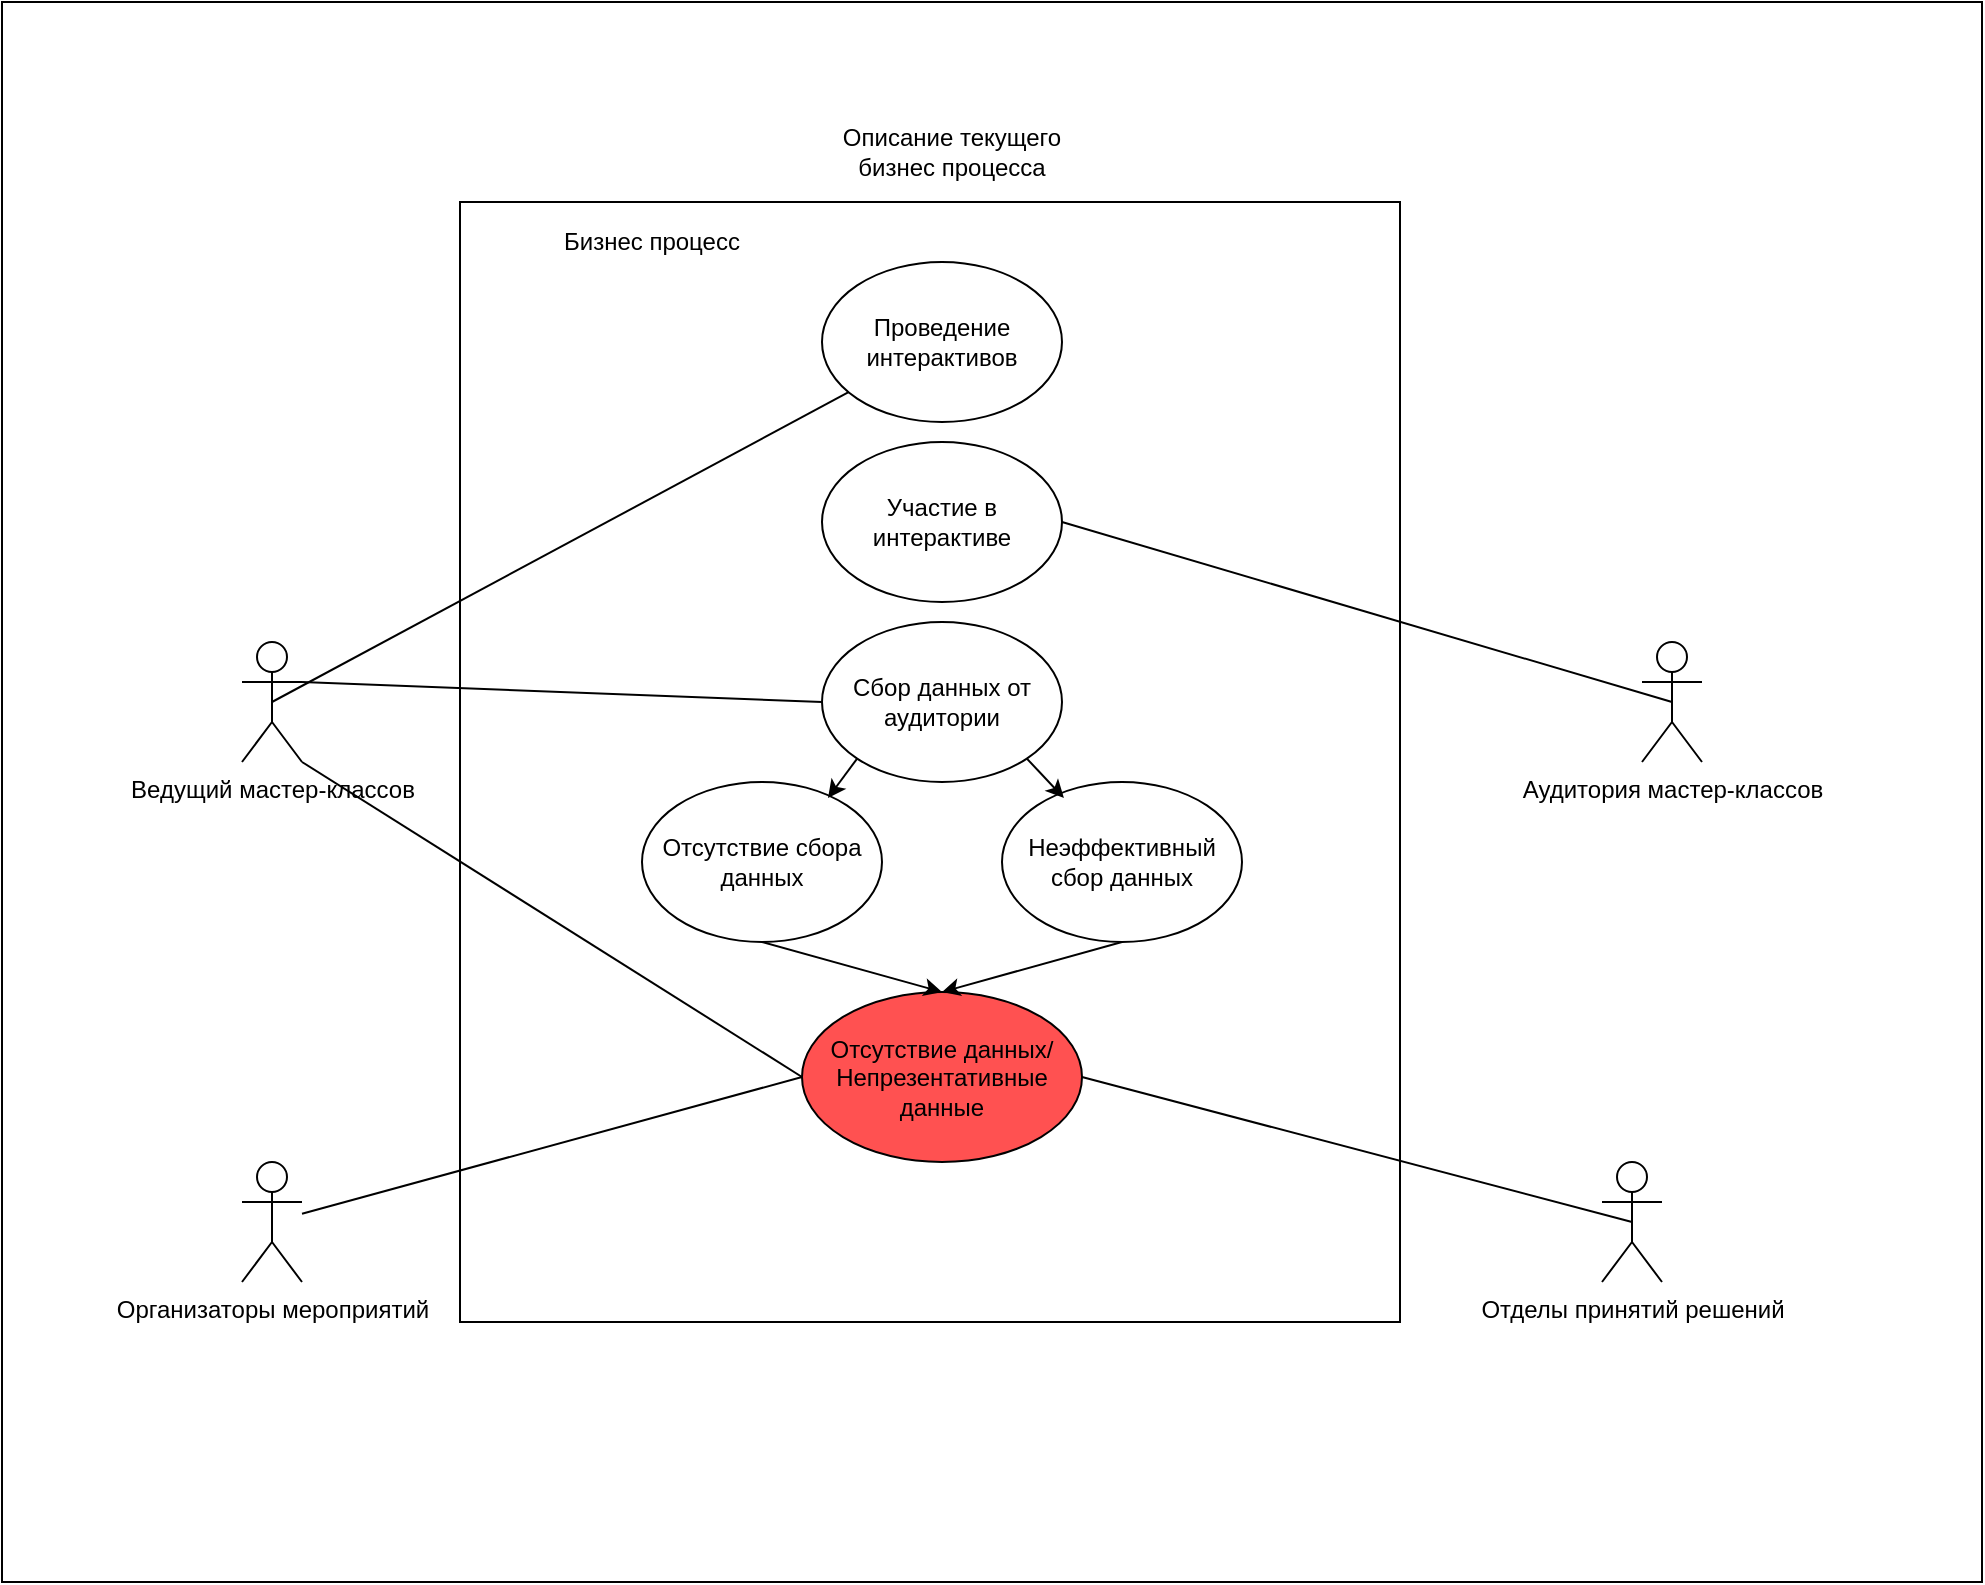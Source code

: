 <mxfile version="26.2.6">
  <diagram name="Страница — 1" id="g3jaFhepwWC_fLxdilnd">
    <mxGraphModel dx="1893" dy="1072" grid="1" gridSize="10" guides="1" tooltips="1" connect="1" arrows="1" fold="1" page="1" pageScale="1" pageWidth="827" pageHeight="1169" math="0" shadow="0">
      <root>
        <mxCell id="0" />
        <mxCell id="1" parent="0" />
        <mxCell id="V6rCQQX0uQh7xSVh1jad-47" value="" style="rounded=0;whiteSpace=wrap;html=1;" vertex="1" parent="1">
          <mxGeometry x="-50" y="20" width="990" height="790" as="geometry" />
        </mxCell>
        <mxCell id="V6rCQQX0uQh7xSVh1jad-48" value="" style="rounded=1;whiteSpace=wrap;html=1;" vertex="1" parent="1">
          <mxGeometry x="480" y="520" width="120" height="60" as="geometry" />
        </mxCell>
        <mxCell id="V6rCQQX0uQh7xSVh1jad-1" value="Ведущий мастер-классов" style="shape=umlActor;verticalLabelPosition=bottom;verticalAlign=top;html=1;outlineConnect=0;" vertex="1" parent="1">
          <mxGeometry x="70" y="340" width="30" height="60" as="geometry" />
        </mxCell>
        <mxCell id="V6rCQQX0uQh7xSVh1jad-2" value="Аудитория мастер-классов" style="shape=umlActor;verticalLabelPosition=bottom;verticalAlign=top;html=1;outlineConnect=0;" vertex="1" parent="1">
          <mxGeometry x="770" y="340" width="30" height="60" as="geometry" />
        </mxCell>
        <mxCell id="V6rCQQX0uQh7xSVh1jad-3" value="" style="rounded=0;whiteSpace=wrap;html=1;" vertex="1" parent="1">
          <mxGeometry x="179" y="120" width="470" height="560" as="geometry" />
        </mxCell>
        <mxCell id="V6rCQQX0uQh7xSVh1jad-4" value="Проведение интерактивов" style="ellipse;whiteSpace=wrap;html=1;" vertex="1" parent="1">
          <mxGeometry x="360" y="150" width="120" height="80" as="geometry" />
        </mxCell>
        <mxCell id="V6rCQQX0uQh7xSVh1jad-5" value="Участие в интерактиве" style="ellipse;whiteSpace=wrap;html=1;" vertex="1" parent="1">
          <mxGeometry x="360" y="240" width="120" height="80" as="geometry" />
        </mxCell>
        <mxCell id="V6rCQQX0uQh7xSVh1jad-7" value="Организаторы мероприятий" style="shape=umlActor;verticalLabelPosition=bottom;verticalAlign=top;html=1;outlineConnect=0;" vertex="1" parent="1">
          <mxGeometry x="70" y="600" width="30" height="60" as="geometry" />
        </mxCell>
        <mxCell id="V6rCQQX0uQh7xSVh1jad-8" value="Отделы принятий решений" style="shape=umlActor;verticalLabelPosition=bottom;verticalAlign=top;html=1;outlineConnect=0;" vertex="1" parent="1">
          <mxGeometry x="750" y="600" width="30" height="60" as="geometry" />
        </mxCell>
        <mxCell id="V6rCQQX0uQh7xSVh1jad-17" value="Описание текущего бизнес процесса" style="text;html=1;align=center;verticalAlign=middle;whiteSpace=wrap;rounded=0;" vertex="1" parent="1">
          <mxGeometry x="350" y="80" width="150" height="30" as="geometry" />
        </mxCell>
        <mxCell id="V6rCQQX0uQh7xSVh1jad-19" value="Бизнес процесс" style="text;html=1;align=center;verticalAlign=middle;whiteSpace=wrap;rounded=0;" vertex="1" parent="1">
          <mxGeometry x="220" y="130" width="110" height="20" as="geometry" />
        </mxCell>
        <mxCell id="V6rCQQX0uQh7xSVh1jad-21" value="Сбор данных от аудитории" style="ellipse;whiteSpace=wrap;html=1;" vertex="1" parent="1">
          <mxGeometry x="360" y="330" width="120" height="80" as="geometry" />
        </mxCell>
        <mxCell id="V6rCQQX0uQh7xSVh1jad-23" value="Отсутствие сбора данных" style="ellipse;whiteSpace=wrap;html=1;" vertex="1" parent="1">
          <mxGeometry x="270" y="410" width="120" height="80" as="geometry" />
        </mxCell>
        <mxCell id="V6rCQQX0uQh7xSVh1jad-24" value="Неэффективный сбор данных" style="ellipse;whiteSpace=wrap;html=1;" vertex="1" parent="1">
          <mxGeometry x="450" y="410" width="120" height="80" as="geometry" />
        </mxCell>
        <mxCell id="V6rCQQX0uQh7xSVh1jad-25" value="Отсутствие данных/&lt;div&gt;Непрезентативные данные&lt;/div&gt;" style="ellipse;whiteSpace=wrap;html=1;fillColor=#FF5151;" vertex="1" parent="1">
          <mxGeometry x="350" y="515" width="140" height="85" as="geometry" />
        </mxCell>
        <mxCell id="V6rCQQX0uQh7xSVh1jad-29" value="" style="endArrow=none;html=1;rounded=0;exitX=0.5;exitY=0.5;exitDx=0;exitDy=0;exitPerimeter=0;" edge="1" parent="1" source="V6rCQQX0uQh7xSVh1jad-1" target="V6rCQQX0uQh7xSVh1jad-4">
          <mxGeometry width="50" height="50" relative="1" as="geometry">
            <mxPoint x="100" y="210" as="sourcePoint" />
            <mxPoint x="150" y="160" as="targetPoint" />
          </mxGeometry>
        </mxCell>
        <mxCell id="V6rCQQX0uQh7xSVh1jad-30" value="" style="endArrow=none;html=1;rounded=0;exitX=1;exitY=0.5;exitDx=0;exitDy=0;entryX=0.5;entryY=0.5;entryDx=0;entryDy=0;entryPerimeter=0;" edge="1" parent="1" source="V6rCQQX0uQh7xSVh1jad-5" target="V6rCQQX0uQh7xSVh1jad-2">
          <mxGeometry width="50" height="50" relative="1" as="geometry">
            <mxPoint x="710" y="250" as="sourcePoint" />
            <mxPoint x="760" y="200" as="targetPoint" />
          </mxGeometry>
        </mxCell>
        <mxCell id="V6rCQQX0uQh7xSVh1jad-32" value="" style="endArrow=none;html=1;rounded=0;entryX=0;entryY=0.5;entryDx=0;entryDy=0;exitX=1;exitY=0.333;exitDx=0;exitDy=0;exitPerimeter=0;" edge="1" parent="1" source="V6rCQQX0uQh7xSVh1jad-1" target="V6rCQQX0uQh7xSVh1jad-21">
          <mxGeometry width="50" height="50" relative="1" as="geometry">
            <mxPoint x="100" y="200" as="sourcePoint" />
            <mxPoint x="150" y="160" as="targetPoint" />
          </mxGeometry>
        </mxCell>
        <mxCell id="V6rCQQX0uQh7xSVh1jad-35" value="" style="endArrow=classic;html=1;rounded=0;exitX=0;exitY=1;exitDx=0;exitDy=0;entryX=0.775;entryY=0.1;entryDx=0;entryDy=0;entryPerimeter=0;" edge="1" parent="1" source="V6rCQQX0uQh7xSVh1jad-21" target="V6rCQQX0uQh7xSVh1jad-23">
          <mxGeometry width="50" height="50" relative="1" as="geometry">
            <mxPoint x="490" y="570" as="sourcePoint" />
            <mxPoint x="370" y="410" as="targetPoint" />
          </mxGeometry>
        </mxCell>
        <mxCell id="V6rCQQX0uQh7xSVh1jad-37" value="" style="endArrow=classic;html=1;rounded=0;exitX=1;exitY=1;exitDx=0;exitDy=0;entryX=0.258;entryY=0.1;entryDx=0;entryDy=0;entryPerimeter=0;" edge="1" parent="1" source="V6rCQQX0uQh7xSVh1jad-21" target="V6rCQQX0uQh7xSVh1jad-24">
          <mxGeometry width="50" height="50" relative="1" as="geometry">
            <mxPoint x="388" y="408" as="sourcePoint" />
            <mxPoint x="369" y="439" as="targetPoint" />
          </mxGeometry>
        </mxCell>
        <mxCell id="V6rCQQX0uQh7xSVh1jad-38" value="" style="endArrow=classic;html=1;rounded=0;exitX=0;exitY=1;exitDx=0;exitDy=0;entryX=0.5;entryY=0;entryDx=0;entryDy=0;" edge="1" parent="1" target="V6rCQQX0uQh7xSVh1jad-25">
          <mxGeometry width="50" height="50" relative="1" as="geometry">
            <mxPoint x="330" y="490" as="sourcePoint" />
            <mxPoint x="311" y="511" as="targetPoint" />
          </mxGeometry>
        </mxCell>
        <mxCell id="V6rCQQX0uQh7xSVh1jad-42" value="" style="endArrow=classic;html=1;rounded=0;exitX=0.5;exitY=1;exitDx=0;exitDy=0;entryX=0.5;entryY=0;entryDx=0;entryDy=0;" edge="1" parent="1" source="V6rCQQX0uQh7xSVh1jad-24" target="V6rCQQX0uQh7xSVh1jad-25">
          <mxGeometry width="50" height="50" relative="1" as="geometry">
            <mxPoint x="490" y="570" as="sourcePoint" />
            <mxPoint x="510" y="515" as="targetPoint" />
          </mxGeometry>
        </mxCell>
        <mxCell id="V6rCQQX0uQh7xSVh1jad-43" value="" style="endArrow=none;html=1;rounded=0;entryX=0;entryY=0.5;entryDx=0;entryDy=0;" edge="1" parent="1" source="V6rCQQX0uQh7xSVh1jad-7" target="V6rCQQX0uQh7xSVh1jad-25">
          <mxGeometry width="50" height="50" relative="1" as="geometry">
            <mxPoint x="90" y="590" as="sourcePoint" />
            <mxPoint x="140" y="540" as="targetPoint" />
          </mxGeometry>
        </mxCell>
        <mxCell id="V6rCQQX0uQh7xSVh1jad-44" value="" style="endArrow=none;html=1;rounded=0;entryX=0.5;entryY=0.5;entryDx=0;entryDy=0;entryPerimeter=0;exitX=1;exitY=0.5;exitDx=0;exitDy=0;" edge="1" parent="1" source="V6rCQQX0uQh7xSVh1jad-25" target="V6rCQQX0uQh7xSVh1jad-8">
          <mxGeometry width="50" height="50" relative="1" as="geometry">
            <mxPoint x="570" y="555" as="sourcePoint" />
            <mxPoint x="540" y="520" as="targetPoint" />
          </mxGeometry>
        </mxCell>
        <mxCell id="V6rCQQX0uQh7xSVh1jad-46" value="" style="endArrow=none;html=1;rounded=0;entryX=0;entryY=0.5;entryDx=0;entryDy=0;exitX=1;exitY=1;exitDx=0;exitDy=0;exitPerimeter=0;" edge="1" parent="1" source="V6rCQQX0uQh7xSVh1jad-1" target="V6rCQQX0uQh7xSVh1jad-25">
          <mxGeometry width="50" height="50" relative="1" as="geometry">
            <mxPoint x="80" y="380" as="sourcePoint" />
            <mxPoint x="130" y="330" as="targetPoint" />
          </mxGeometry>
        </mxCell>
      </root>
    </mxGraphModel>
  </diagram>
</mxfile>
